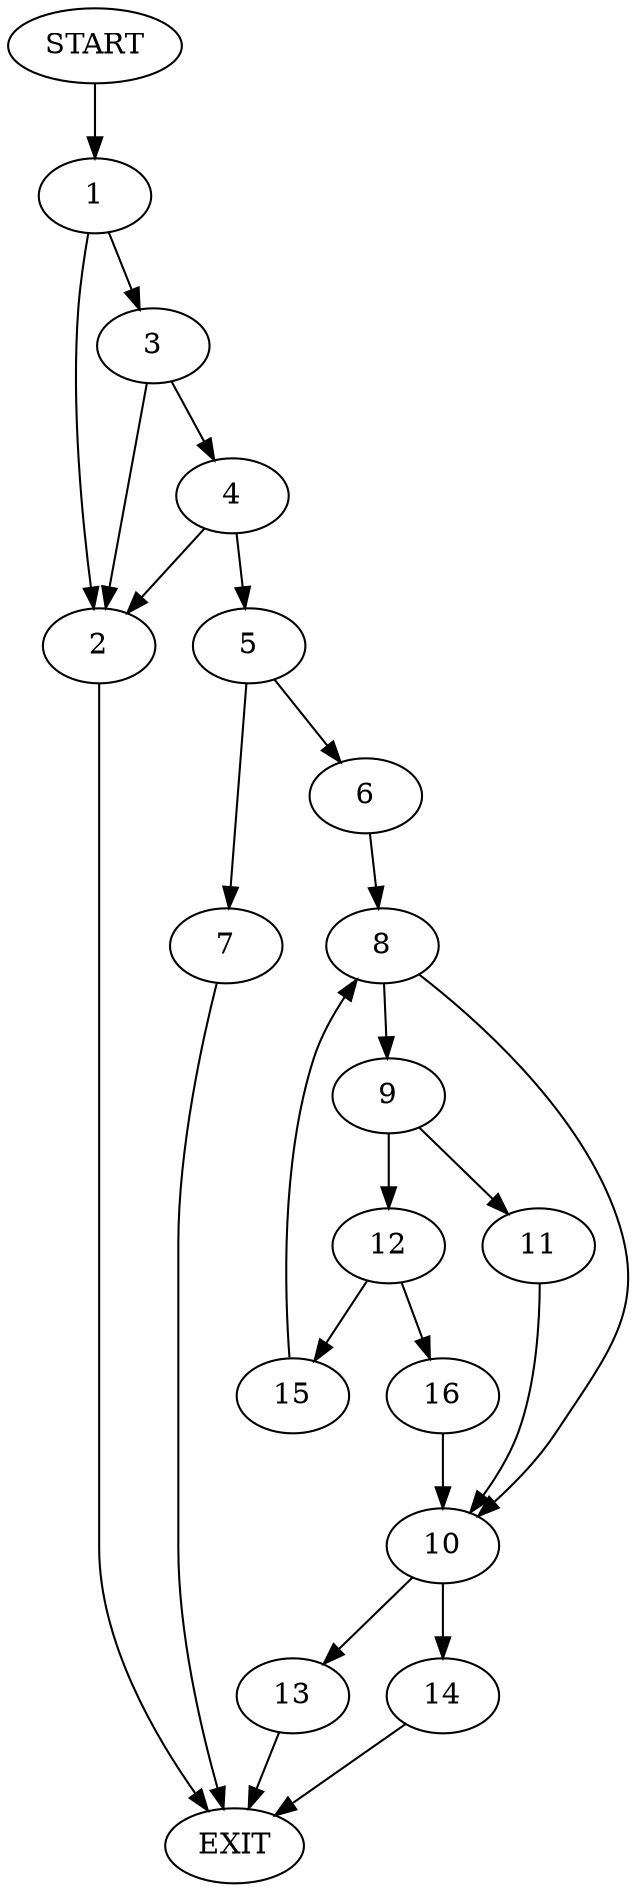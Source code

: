 digraph {
0 [label="START"]
17 [label="EXIT"]
0 -> 1
1 -> 2
1 -> 3
3 -> 2
3 -> 4
2 -> 17
4 -> 2
4 -> 5
5 -> 6
5 -> 7
7 -> 17
6 -> 8
8 -> 9
8 -> 10
9 -> 11
9 -> 12
10 -> 13
10 -> 14
11 -> 10
12 -> 15
12 -> 16
16 -> 10
15 -> 8
14 -> 17
13 -> 17
}
